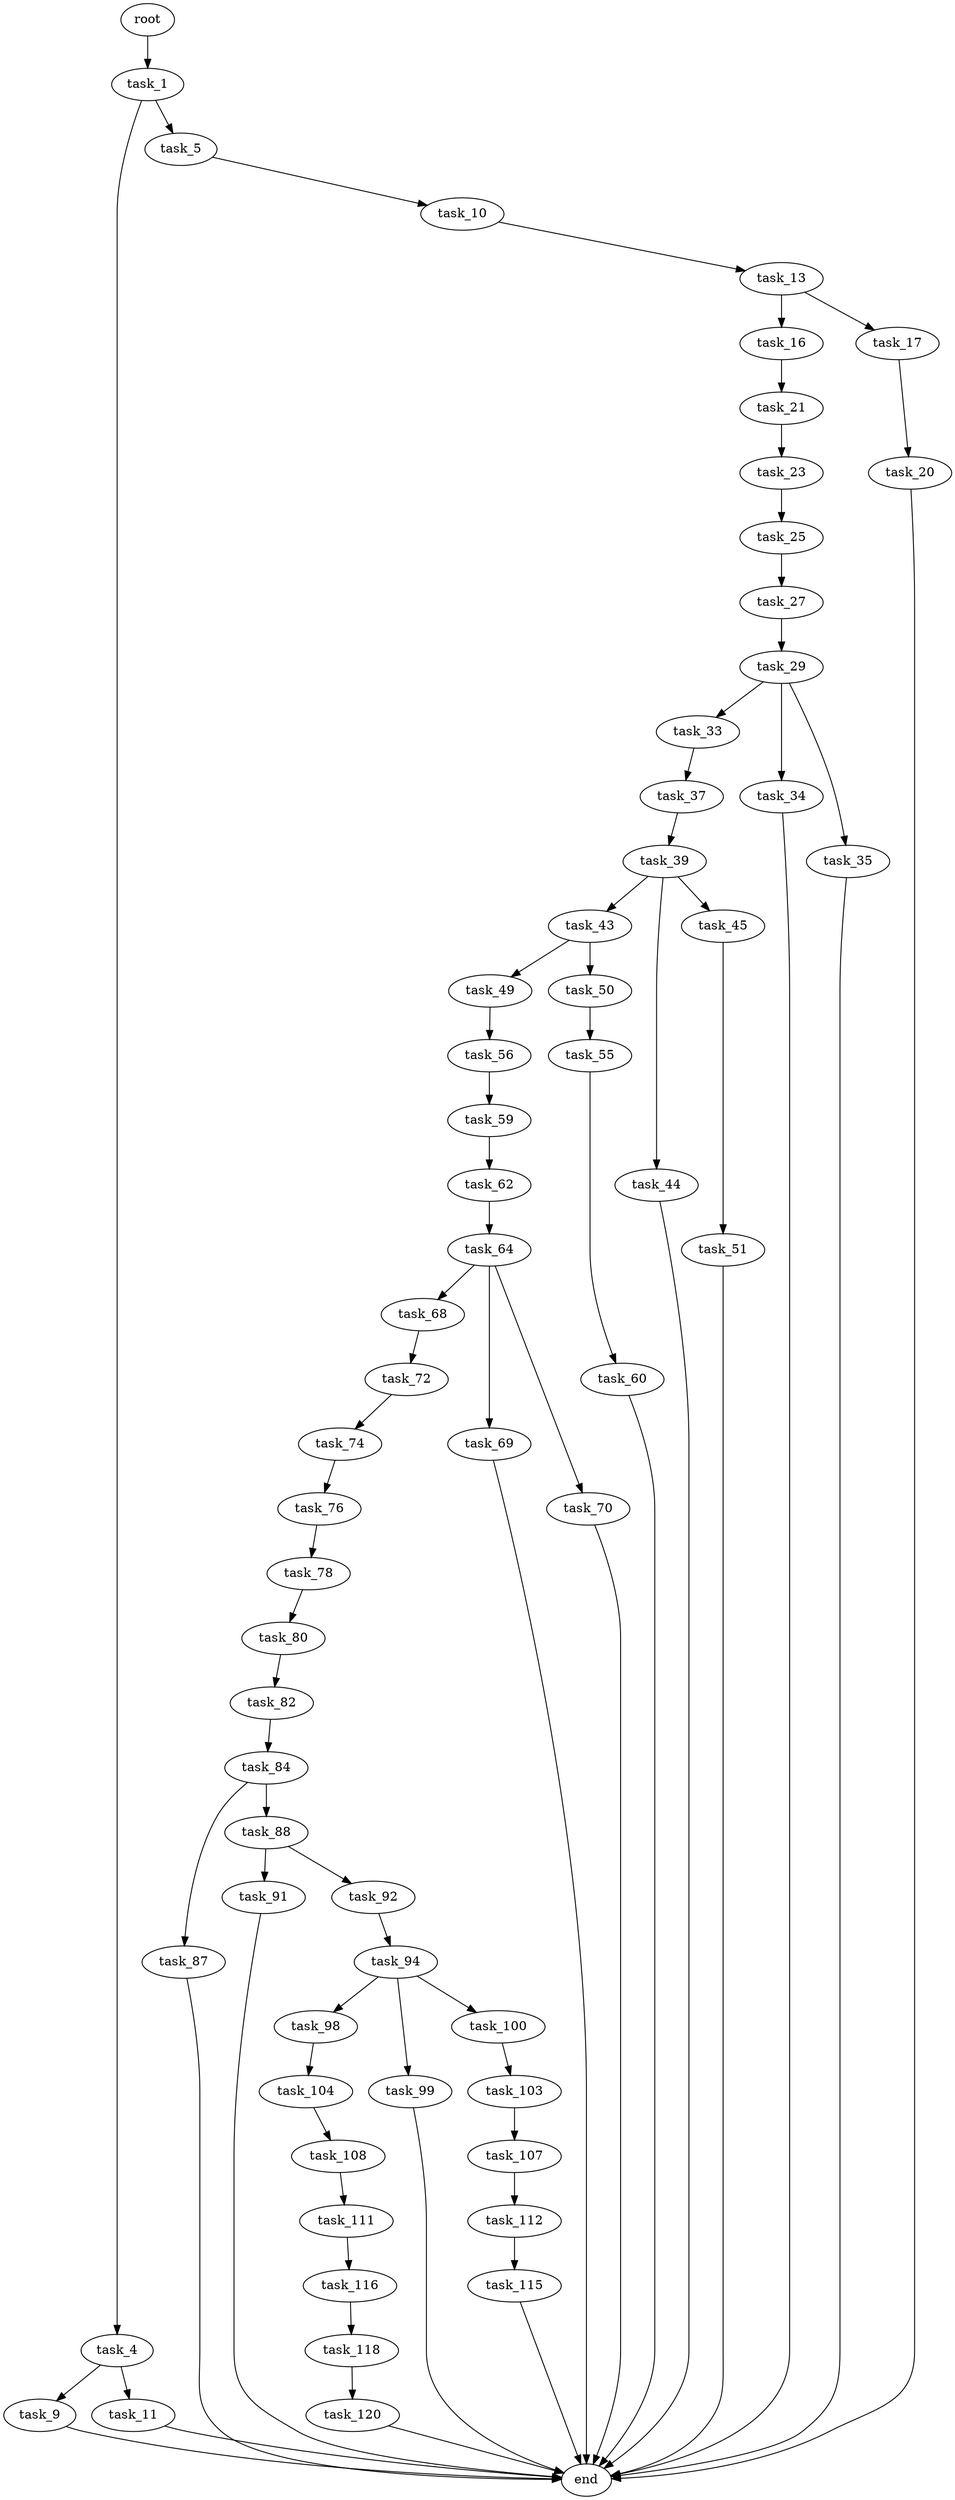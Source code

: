 digraph G {
  root [size="0.000000"];
  task_1 [size="188466242173.000000"];
  task_4 [size="22093910595.000000"];
  task_5 [size="264334371130.000000"];
  task_9 [size="34714351250.000000"];
  task_10 [size="17565412026.000000"];
  task_11 [size="462829511219.000000"];
  task_13 [size="18339113738.000000"];
  task_16 [size="20087929863.000000"];
  task_17 [size="3922691475.000000"];
  task_20 [size="1073741824000.000000"];
  task_21 [size="577697641047.000000"];
  task_23 [size="1065689627.000000"];
  task_25 [size="1866985064.000000"];
  task_27 [size="314997930496.000000"];
  task_29 [size="1073741824000.000000"];
  task_33 [size="8589934592.000000"];
  task_34 [size="132386255482.000000"];
  task_35 [size="217169986220.000000"];
  task_37 [size="8589934592.000000"];
  task_39 [size="1546374520.000000"];
  task_43 [size="304762109718.000000"];
  task_44 [size="170513510262.000000"];
  task_45 [size="18394915675.000000"];
  task_49 [size="1073741824000.000000"];
  task_50 [size="1073741824000.000000"];
  task_51 [size="28991029248.000000"];
  task_55 [size="214147312185.000000"];
  task_56 [size="1042122848308.000000"];
  task_59 [size="7320621965.000000"];
  task_60 [size="33637091084.000000"];
  task_62 [size="17581874923.000000"];
  task_64 [size="39926831025.000000"];
  task_68 [size="5964261183.000000"];
  task_69 [size="273806394776.000000"];
  task_70 [size="662355617117.000000"];
  task_72 [size="1073741824000.000000"];
  task_74 [size="39984625893.000000"];
  task_76 [size="28991029248.000000"];
  task_78 [size="821009582613.000000"];
  task_80 [size="3880710431.000000"];
  task_82 [size="28991029248.000000"];
  task_84 [size="84053238949.000000"];
  task_87 [size="96832911605.000000"];
  task_88 [size="782757789696.000000"];
  task_91 [size="476833788355.000000"];
  task_92 [size="384129725977.000000"];
  task_94 [size="8589934592.000000"];
  task_98 [size="546339773910.000000"];
  task_99 [size="68719476736.000000"];
  task_100 [size="1051963865.000000"];
  task_103 [size="368293445632.000000"];
  task_104 [size="3475968296.000000"];
  task_107 [size="39625404879.000000"];
  task_108 [size="134217728000.000000"];
  task_111 [size="430960074526.000000"];
  task_112 [size="3190823436.000000"];
  task_115 [size="549755813888.000000"];
  task_116 [size="8589934592.000000"];
  task_118 [size="1073741824000.000000"];
  task_120 [size="414763279334.000000"];
  end [size="0.000000"];

  root -> task_1 [size="1.000000"];
  task_1 -> task_4 [size="134217728.000000"];
  task_1 -> task_5 [size="134217728.000000"];
  task_4 -> task_9 [size="838860800.000000"];
  task_4 -> task_11 [size="838860800.000000"];
  task_5 -> task_10 [size="209715200.000000"];
  task_9 -> end [size="1.000000"];
  task_10 -> task_13 [size="301989888.000000"];
  task_11 -> end [size="1.000000"];
  task_13 -> task_16 [size="679477248.000000"];
  task_13 -> task_17 [size="679477248.000000"];
  task_16 -> task_21 [size="838860800.000000"];
  task_17 -> task_20 [size="75497472.000000"];
  task_20 -> end [size="1.000000"];
  task_21 -> task_23 [size="838860800.000000"];
  task_23 -> task_25 [size="33554432.000000"];
  task_25 -> task_27 [size="75497472.000000"];
  task_27 -> task_29 [size="679477248.000000"];
  task_29 -> task_33 [size="838860800.000000"];
  task_29 -> task_34 [size="838860800.000000"];
  task_29 -> task_35 [size="838860800.000000"];
  task_33 -> task_37 [size="33554432.000000"];
  task_34 -> end [size="1.000000"];
  task_35 -> end [size="1.000000"];
  task_37 -> task_39 [size="33554432.000000"];
  task_39 -> task_43 [size="33554432.000000"];
  task_39 -> task_44 [size="33554432.000000"];
  task_39 -> task_45 [size="33554432.000000"];
  task_43 -> task_49 [size="209715200.000000"];
  task_43 -> task_50 [size="209715200.000000"];
  task_44 -> end [size="1.000000"];
  task_45 -> task_51 [size="679477248.000000"];
  task_49 -> task_56 [size="838860800.000000"];
  task_50 -> task_55 [size="838860800.000000"];
  task_51 -> end [size="1.000000"];
  task_55 -> task_60 [size="209715200.000000"];
  task_56 -> task_59 [size="679477248.000000"];
  task_59 -> task_62 [size="536870912.000000"];
  task_60 -> end [size="1.000000"];
  task_62 -> task_64 [size="33554432.000000"];
  task_64 -> task_68 [size="838860800.000000"];
  task_64 -> task_69 [size="838860800.000000"];
  task_64 -> task_70 [size="838860800.000000"];
  task_68 -> task_72 [size="33554432.000000"];
  task_69 -> end [size="1.000000"];
  task_70 -> end [size="1.000000"];
  task_72 -> task_74 [size="838860800.000000"];
  task_74 -> task_76 [size="838860800.000000"];
  task_76 -> task_78 [size="75497472.000000"];
  task_78 -> task_80 [size="536870912.000000"];
  task_80 -> task_82 [size="75497472.000000"];
  task_82 -> task_84 [size="75497472.000000"];
  task_84 -> task_87 [size="75497472.000000"];
  task_84 -> task_88 [size="75497472.000000"];
  task_87 -> end [size="1.000000"];
  task_88 -> task_91 [size="679477248.000000"];
  task_88 -> task_92 [size="679477248.000000"];
  task_91 -> end [size="1.000000"];
  task_92 -> task_94 [size="411041792.000000"];
  task_94 -> task_98 [size="33554432.000000"];
  task_94 -> task_99 [size="33554432.000000"];
  task_94 -> task_100 [size="33554432.000000"];
  task_98 -> task_104 [size="679477248.000000"];
  task_99 -> end [size="1.000000"];
  task_100 -> task_103 [size="33554432.000000"];
  task_103 -> task_107 [size="411041792.000000"];
  task_104 -> task_108 [size="75497472.000000"];
  task_107 -> task_112 [size="134217728.000000"];
  task_108 -> task_111 [size="209715200.000000"];
  task_111 -> task_116 [size="301989888.000000"];
  task_112 -> task_115 [size="75497472.000000"];
  task_115 -> end [size="1.000000"];
  task_116 -> task_118 [size="33554432.000000"];
  task_118 -> task_120 [size="838860800.000000"];
  task_120 -> end [size="1.000000"];
}
